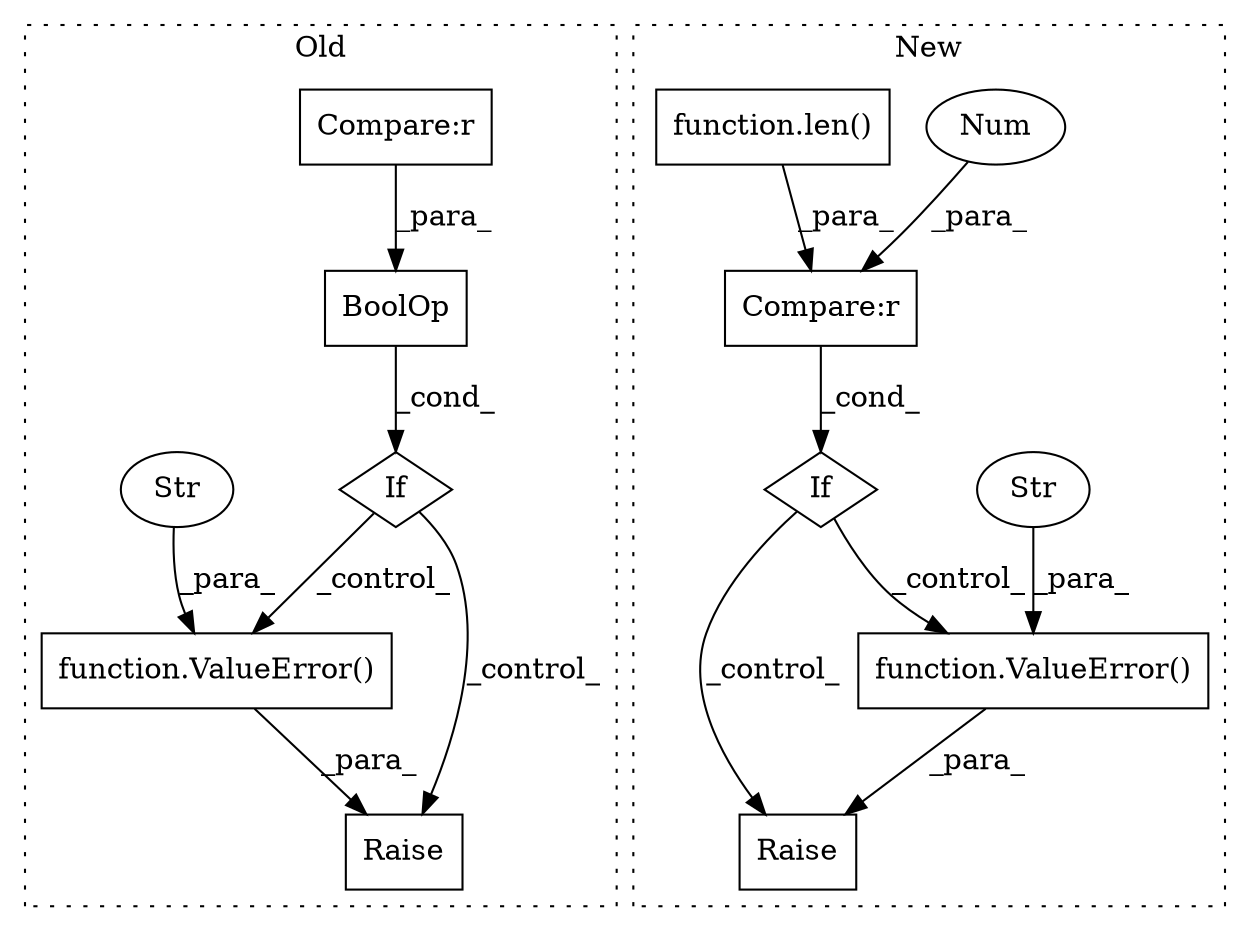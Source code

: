 digraph G {
subgraph cluster0 {
1 [label="BoolOp" a="72" s="4900" l="139" shape="box"];
7 [label="Compare:r" a="40" s="4941" l="28" shape="box"];
8 [label="If" a="96" s="4897" l="3" shape="diamond"];
9 [label="Raise" a="91" s="5057" l="6" shape="box"];
10 [label="function.ValueError()" a="75" s="5063,5226" l="11,1" shape="box"];
11 [label="Str" a="66" s="5074" l="152" shape="ellipse"];
label = "Old";
style="dotted";
}
subgraph cluster1 {
2 [label="Raise" a="91" s="5013" l="6" shape="box"];
3 [label="If" a="96" s="4966" l="3" shape="diamond"];
4 [label="Compare:r" a="40" s="4969" l="22" shape="box"];
5 [label="function.ValueError()" a="75" s="5019,5184" l="11,1" shape="box"];
6 [label="Str" a="66" s="5030" l="154" shape="ellipse"];
12 [label="Num" a="76" s="4990" l="1" shape="ellipse"];
13 [label="function.len()" a="75" s="4969,4985" l="4,1" shape="box"];
label = "New";
style="dotted";
}
1 -> 8 [label="_cond_"];
3 -> 2 [label="_control_"];
3 -> 5 [label="_control_"];
4 -> 3 [label="_cond_"];
5 -> 2 [label="_para_"];
6 -> 5 [label="_para_"];
7 -> 1 [label="_para_"];
8 -> 9 [label="_control_"];
8 -> 10 [label="_control_"];
10 -> 9 [label="_para_"];
11 -> 10 [label="_para_"];
12 -> 4 [label="_para_"];
13 -> 4 [label="_para_"];
}